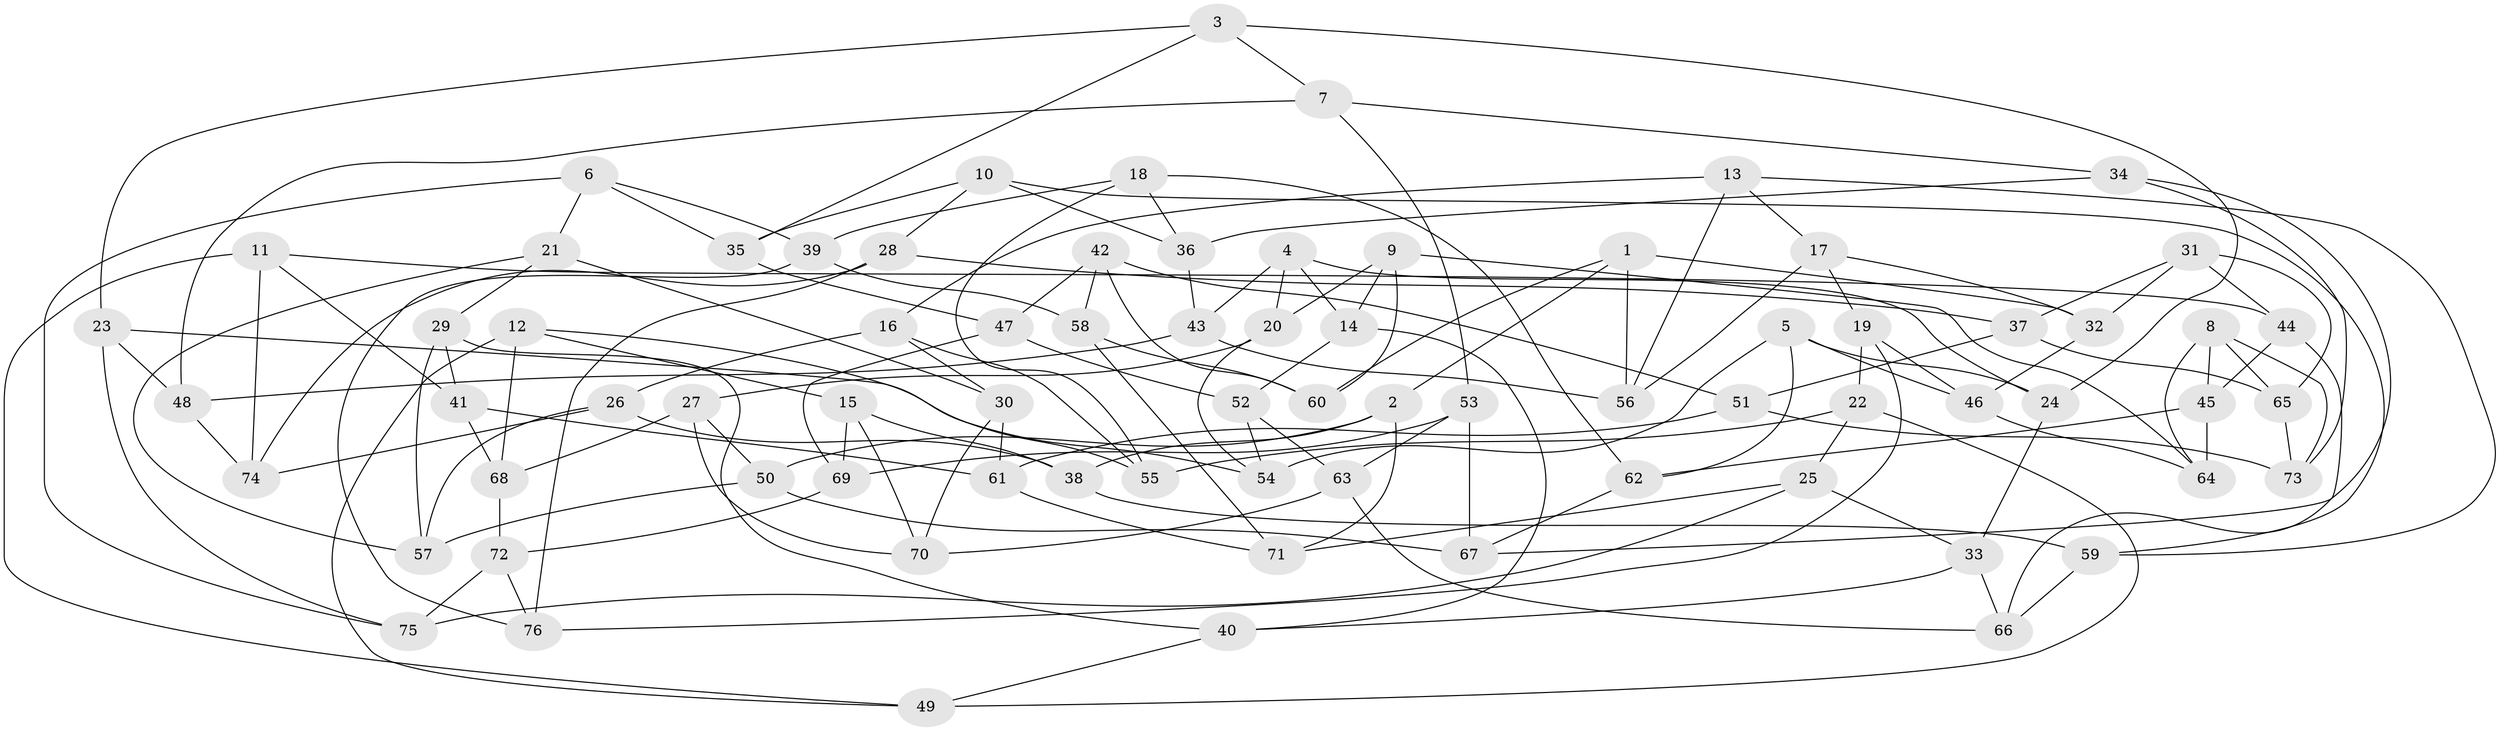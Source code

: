 // coarse degree distribution, {6: 0.21739130434782608, 7: 0.391304347826087, 4: 0.08695652173913043, 5: 0.17391304347826086, 8: 0.08695652173913043, 9: 0.043478260869565216}
// Generated by graph-tools (version 1.1) at 2025/38/03/04/25 23:38:10]
// undirected, 76 vertices, 152 edges
graph export_dot {
  node [color=gray90,style=filled];
  1;
  2;
  3;
  4;
  5;
  6;
  7;
  8;
  9;
  10;
  11;
  12;
  13;
  14;
  15;
  16;
  17;
  18;
  19;
  20;
  21;
  22;
  23;
  24;
  25;
  26;
  27;
  28;
  29;
  30;
  31;
  32;
  33;
  34;
  35;
  36;
  37;
  38;
  39;
  40;
  41;
  42;
  43;
  44;
  45;
  46;
  47;
  48;
  49;
  50;
  51;
  52;
  53;
  54;
  55;
  56;
  57;
  58;
  59;
  60;
  61;
  62;
  63;
  64;
  65;
  66;
  67;
  68;
  69;
  70;
  71;
  72;
  73;
  74;
  75;
  76;
  1 -- 56;
  1 -- 32;
  1 -- 60;
  1 -- 2;
  2 -- 38;
  2 -- 71;
  2 -- 50;
  3 -- 35;
  3 -- 24;
  3 -- 7;
  3 -- 23;
  4 -- 20;
  4 -- 14;
  4 -- 43;
  4 -- 24;
  5 -- 24;
  5 -- 62;
  5 -- 54;
  5 -- 46;
  6 -- 35;
  6 -- 39;
  6 -- 21;
  6 -- 75;
  7 -- 48;
  7 -- 34;
  7 -- 53;
  8 -- 73;
  8 -- 64;
  8 -- 65;
  8 -- 45;
  9 -- 14;
  9 -- 64;
  9 -- 60;
  9 -- 20;
  10 -- 36;
  10 -- 35;
  10 -- 59;
  10 -- 28;
  11 -- 44;
  11 -- 41;
  11 -- 49;
  11 -- 74;
  12 -- 15;
  12 -- 55;
  12 -- 68;
  12 -- 49;
  13 -- 56;
  13 -- 16;
  13 -- 17;
  13 -- 59;
  14 -- 52;
  14 -- 40;
  15 -- 70;
  15 -- 38;
  15 -- 69;
  16 -- 30;
  16 -- 26;
  16 -- 55;
  17 -- 19;
  17 -- 56;
  17 -- 32;
  18 -- 39;
  18 -- 36;
  18 -- 62;
  18 -- 55;
  19 -- 46;
  19 -- 22;
  19 -- 76;
  20 -- 27;
  20 -- 54;
  21 -- 30;
  21 -- 57;
  21 -- 29;
  22 -- 55;
  22 -- 25;
  22 -- 49;
  23 -- 48;
  23 -- 75;
  23 -- 54;
  24 -- 33;
  25 -- 71;
  25 -- 75;
  25 -- 33;
  26 -- 38;
  26 -- 74;
  26 -- 57;
  27 -- 50;
  27 -- 68;
  27 -- 70;
  28 -- 76;
  28 -- 37;
  28 -- 74;
  29 -- 40;
  29 -- 57;
  29 -- 41;
  30 -- 61;
  30 -- 70;
  31 -- 32;
  31 -- 65;
  31 -- 44;
  31 -- 37;
  32 -- 46;
  33 -- 40;
  33 -- 66;
  34 -- 67;
  34 -- 73;
  34 -- 36;
  35 -- 47;
  36 -- 43;
  37 -- 51;
  37 -- 65;
  38 -- 59;
  39 -- 58;
  39 -- 76;
  40 -- 49;
  41 -- 68;
  41 -- 61;
  42 -- 47;
  42 -- 58;
  42 -- 60;
  42 -- 51;
  43 -- 56;
  43 -- 48;
  44 -- 66;
  44 -- 45;
  45 -- 64;
  45 -- 62;
  46 -- 64;
  47 -- 52;
  47 -- 69;
  48 -- 74;
  50 -- 67;
  50 -- 57;
  51 -- 73;
  51 -- 61;
  52 -- 63;
  52 -- 54;
  53 -- 63;
  53 -- 67;
  53 -- 69;
  58 -- 60;
  58 -- 71;
  59 -- 66;
  61 -- 71;
  62 -- 67;
  63 -- 70;
  63 -- 66;
  65 -- 73;
  68 -- 72;
  69 -- 72;
  72 -- 76;
  72 -- 75;
}
